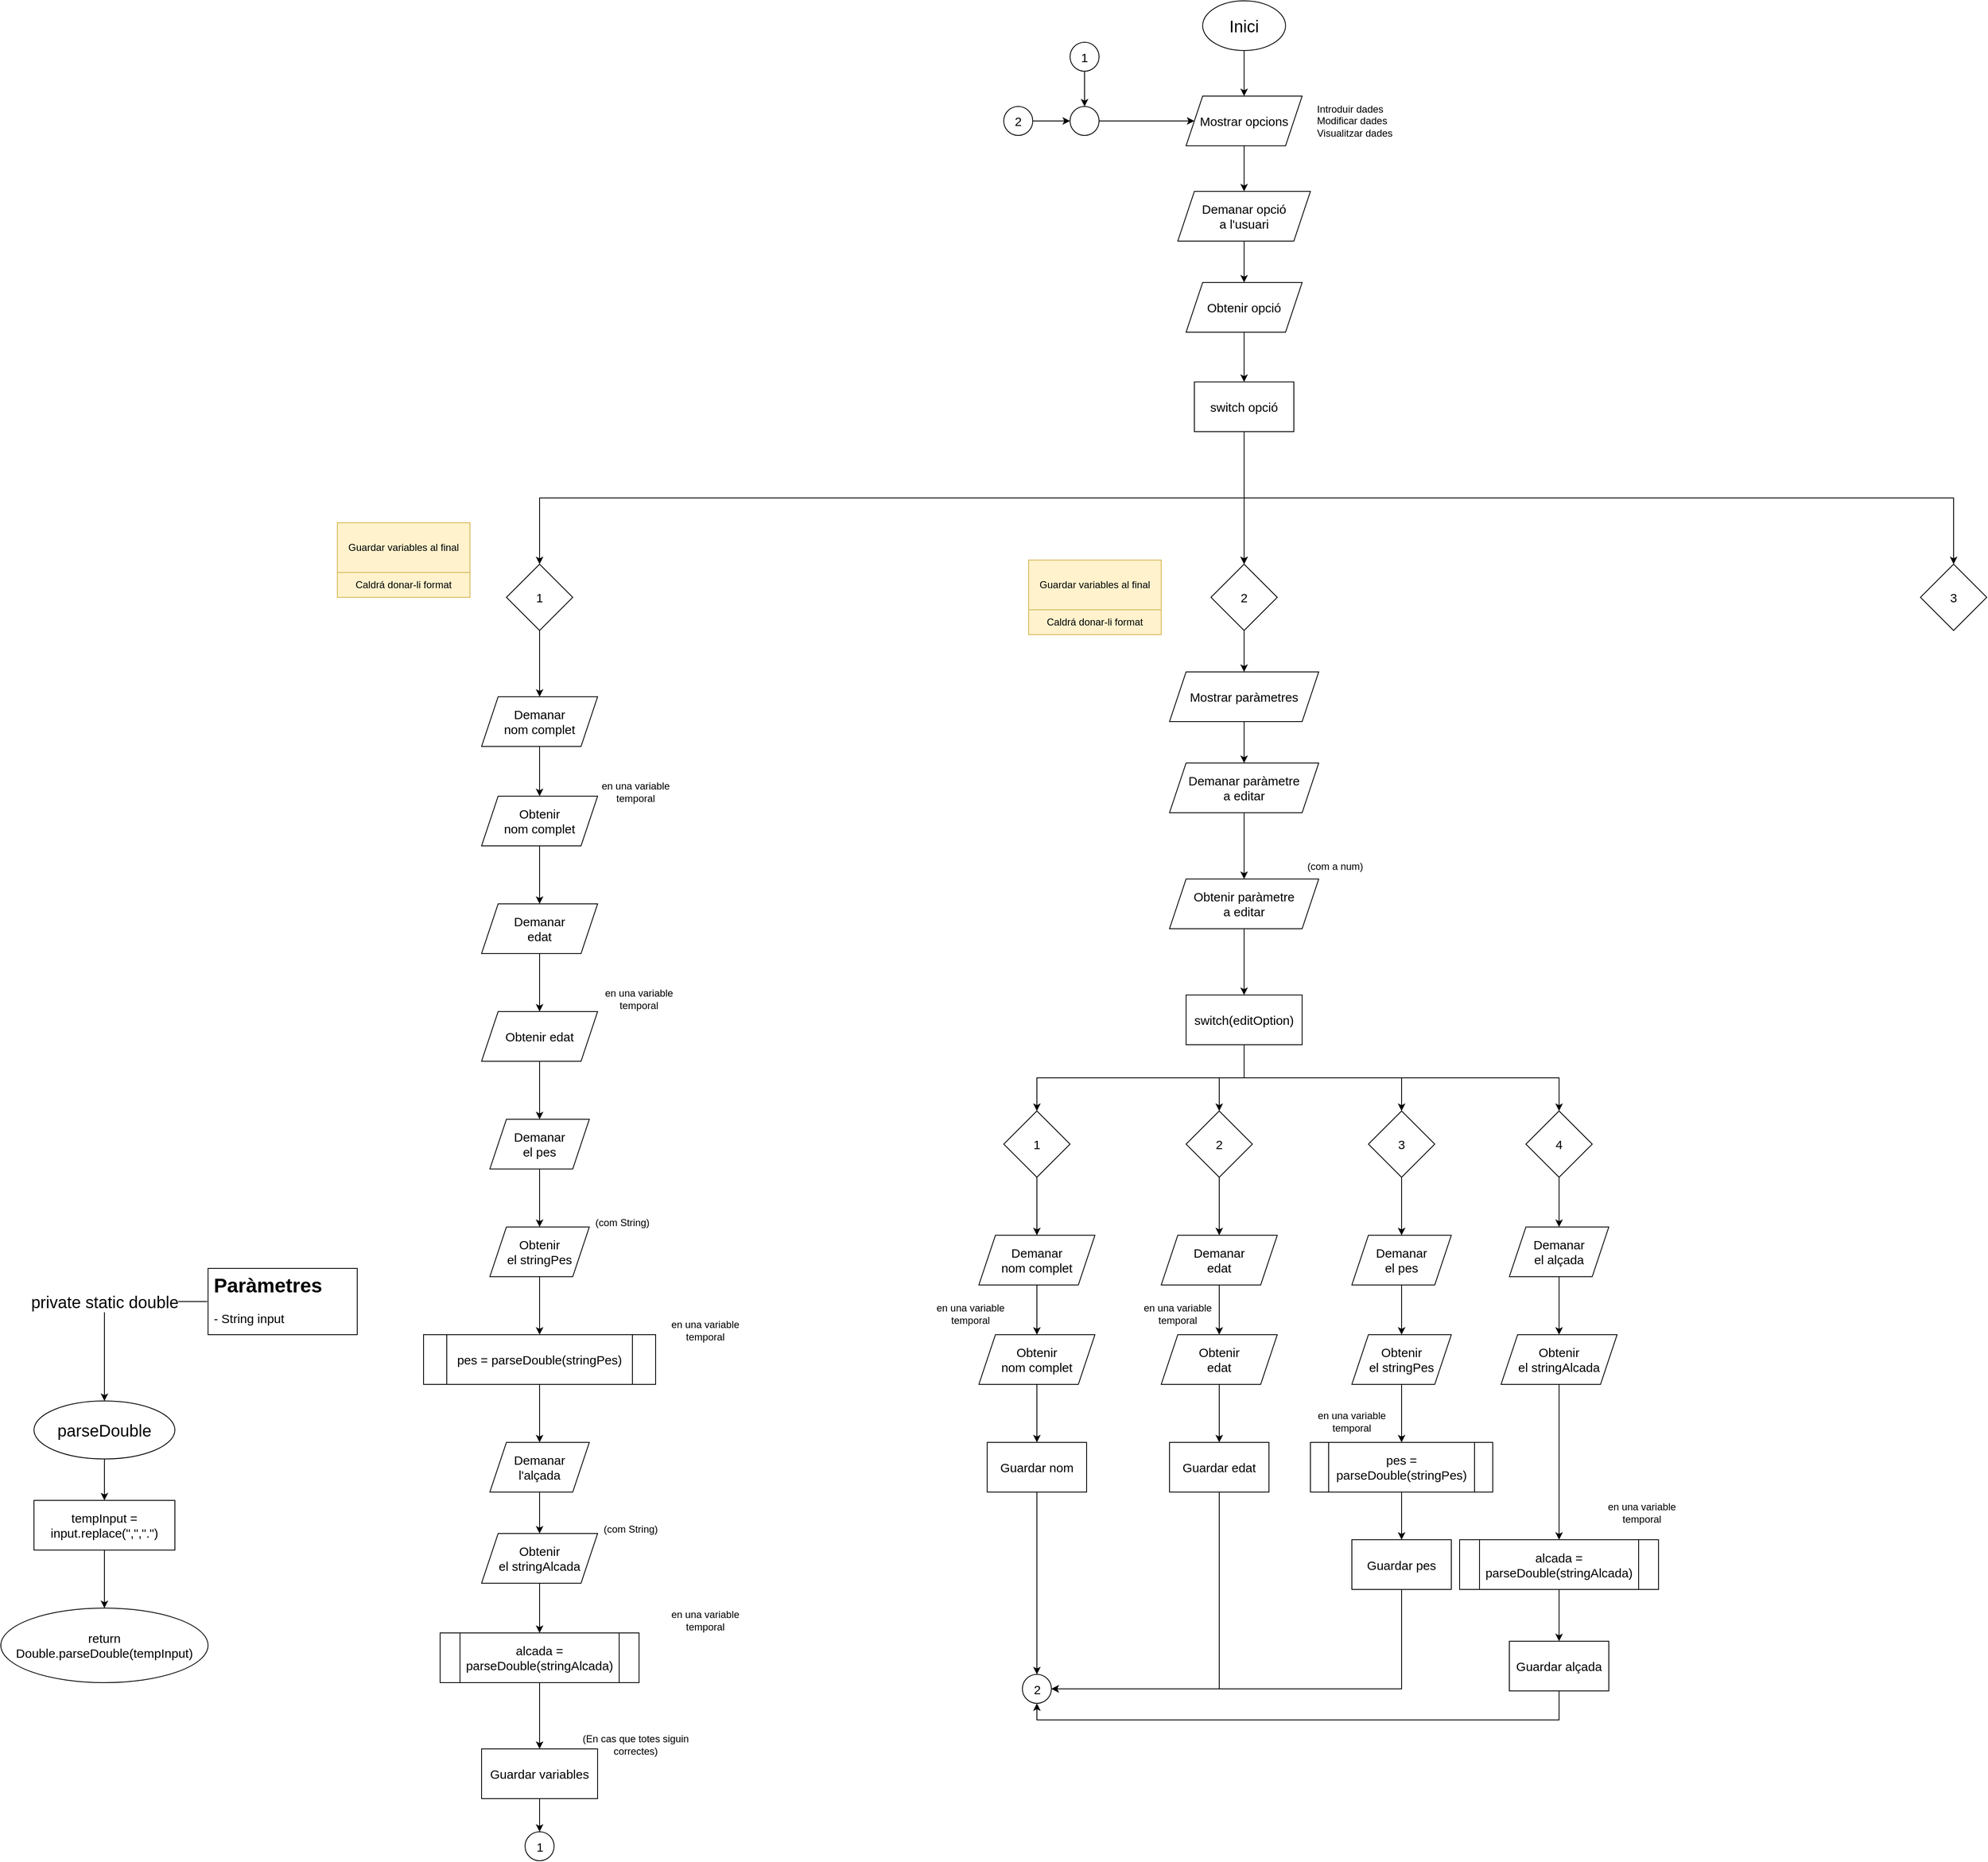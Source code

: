 <mxfile version="28.2.5">
  <diagram name="Página-1" id="ChGli0_ojCFByMeOI_W2">
    <mxGraphModel dx="3089" dy="963" grid="1" gridSize="10" guides="1" tooltips="1" connect="1" arrows="1" fold="1" page="1" pageScale="1" pageWidth="1700" pageHeight="4500" math="0" shadow="0">
      <root>
        <mxCell id="0" />
        <mxCell id="1" parent="0" />
        <mxCell id="CTtB_36OFH4qyZzRMZzt-2" value="Inici" style="ellipse;whiteSpace=wrap;html=1;fontSize=20;strokeColor=default;align=center;verticalAlign=middle;fontFamily=Helvetica;fontColor=default;fillColor=default;rotatable=0;" parent="1" vertex="1">
          <mxGeometry x="800" y="40" width="100" height="60" as="geometry" />
        </mxCell>
        <mxCell id="CTtB_36OFH4qyZzRMZzt-9" style="edgeStyle=orthogonalEdgeStyle;rounded=0;orthogonalLoop=1;jettySize=auto;html=1;entryX=0.5;entryY=0;entryDx=0;entryDy=0;exitX=0.5;exitY=1;exitDx=0;exitDy=0;" parent="1" source="CTtB_36OFH4qyZzRMZzt-2" target="CTtB_36OFH4qyZzRMZzt-85" edge="1">
          <mxGeometry relative="1" as="geometry">
            <mxPoint x="856" y="160" as="targetPoint" />
            <mxPoint x="856" y="100" as="sourcePoint" />
          </mxGeometry>
        </mxCell>
        <mxCell id="CTtB_36OFH4qyZzRMZzt-10" value="&lt;div&gt;Introduir dades&lt;/div&gt;&lt;div&gt;Modificar dades&lt;/div&gt;&lt;div&gt;Visualitzar dades&lt;/div&gt;" style="text;html=1;align=left;verticalAlign=middle;whiteSpace=wrap;rounded=0;" parent="1" vertex="1">
          <mxGeometry x="936" y="170" width="110" height="30" as="geometry" />
        </mxCell>
        <mxCell id="J5M4QTvm8bgTl44gqnY9-4" value="" style="edgeStyle=orthogonalEdgeStyle;rounded=0;orthogonalLoop=1;jettySize=auto;html=1;" edge="1" parent="1" source="CTtB_36OFH4qyZzRMZzt-13" target="CTtB_36OFH4qyZzRMZzt-72">
          <mxGeometry relative="1" as="geometry" />
        </mxCell>
        <mxCell id="CTtB_36OFH4qyZzRMZzt-13" value="Obtenir opció" style="shape=parallelogram;perimeter=parallelogramPerimeter;whiteSpace=wrap;html=1;fixedSize=1;fontSize=15;strokeColor=default;align=center;verticalAlign=middle;fontFamily=Helvetica;fontColor=default;fillColor=default;rotatable=0;" parent="1" vertex="1">
          <mxGeometry x="780" y="380" width="140" height="60" as="geometry" />
        </mxCell>
        <mxCell id="CTtB_36OFH4qyZzRMZzt-14" style="edgeStyle=orthogonalEdgeStyle;rounded=0;orthogonalLoop=1;jettySize=auto;html=1;entryX=0.5;entryY=0;entryDx=0;entryDy=0;exitX=0.5;exitY=1;exitDx=0;exitDy=0;" parent="1" source="CTtB_36OFH4qyZzRMZzt-84" target="CTtB_36OFH4qyZzRMZzt-13" edge="1">
          <mxGeometry relative="1" as="geometry">
            <mxPoint x="856" y="440" as="sourcePoint" />
          </mxGeometry>
        </mxCell>
        <mxCell id="CTtB_36OFH4qyZzRMZzt-78" style="edgeStyle=orthogonalEdgeStyle;rounded=0;orthogonalLoop=1;jettySize=auto;html=1;entryX=0.5;entryY=0;entryDx=0;entryDy=0;exitX=0.5;exitY=1;exitDx=0;exitDy=0;" parent="1" source="CTtB_36OFH4qyZzRMZzt-72" target="CTtB_36OFH4qyZzRMZzt-75" edge="1">
          <mxGeometry relative="1" as="geometry" />
        </mxCell>
        <mxCell id="CTtB_36OFH4qyZzRMZzt-79" style="edgeStyle=orthogonalEdgeStyle;rounded=0;orthogonalLoop=1;jettySize=auto;html=1;entryX=0.5;entryY=0;entryDx=0;entryDy=0;" parent="1" source="CTtB_36OFH4qyZzRMZzt-72" target="CTtB_36OFH4qyZzRMZzt-76" edge="1">
          <mxGeometry relative="1" as="geometry" />
        </mxCell>
        <mxCell id="CTtB_36OFH4qyZzRMZzt-80" style="edgeStyle=orthogonalEdgeStyle;rounded=0;orthogonalLoop=1;jettySize=auto;html=1;entryX=0.5;entryY=0;entryDx=0;entryDy=0;exitX=0.5;exitY=1;exitDx=0;exitDy=0;" parent="1" source="CTtB_36OFH4qyZzRMZzt-72" target="CTtB_36OFH4qyZzRMZzt-77" edge="1">
          <mxGeometry relative="1" as="geometry" />
        </mxCell>
        <mxCell id="CTtB_36OFH4qyZzRMZzt-72" value="switch opció" style="rounded=0;whiteSpace=wrap;html=1;fontSize=15;strokeColor=default;align=center;verticalAlign=middle;fontFamily=Helvetica;fontColor=default;fillColor=default;rotatable=0;" parent="1" vertex="1">
          <mxGeometry x="790" y="500" width="120" height="60" as="geometry" />
        </mxCell>
        <mxCell id="CTtB_36OFH4qyZzRMZzt-88" style="edgeStyle=orthogonalEdgeStyle;rounded=0;orthogonalLoop=1;jettySize=auto;html=1;entryX=0.5;entryY=0;entryDx=0;entryDy=0;" parent="1" source="CTtB_36OFH4qyZzRMZzt-75" target="CTtB_36OFH4qyZzRMZzt-86" edge="1">
          <mxGeometry relative="1" as="geometry" />
        </mxCell>
        <mxCell id="CTtB_36OFH4qyZzRMZzt-75" value="1" style="rhombus;whiteSpace=wrap;html=1;fontSize=15;strokeColor=default;align=center;verticalAlign=middle;fontFamily=Helvetica;fontColor=default;fillColor=default;rotatable=0;treeMoving=1;" parent="1" vertex="1">
          <mxGeometry x="-40" y="720" width="80" height="80" as="geometry" />
        </mxCell>
        <mxCell id="CTtB_36OFH4qyZzRMZzt-77" value="3" style="rhombus;whiteSpace=wrap;html=1;fontSize=15;strokeColor=default;align=center;verticalAlign=middle;fontFamily=Helvetica;fontColor=default;fillColor=default;rotatable=0;" parent="1" vertex="1">
          <mxGeometry x="1666" y="720" width="80" height="80" as="geometry" />
        </mxCell>
        <mxCell id="CTtB_36OFH4qyZzRMZzt-84" value="Demanar opció&lt;div&gt;a l&#39;usuari&lt;/div&gt;" style="shape=parallelogram;perimeter=parallelogramPerimeter;whiteSpace=wrap;html=1;fixedSize=1;fontSize=15;strokeColor=default;align=center;verticalAlign=middle;fontFamily=Helvetica;fontColor=default;fillColor=default;rotatable=0;" parent="1" vertex="1">
          <mxGeometry x="770" y="270" width="160" height="60" as="geometry" />
        </mxCell>
        <mxCell id="J5M4QTvm8bgTl44gqnY9-2" value="" style="edgeStyle=orthogonalEdgeStyle;rounded=0;orthogonalLoop=1;jettySize=auto;html=1;" edge="1" parent="1" source="CTtB_36OFH4qyZzRMZzt-85" target="CTtB_36OFH4qyZzRMZzt-84">
          <mxGeometry relative="1" as="geometry" />
        </mxCell>
        <mxCell id="CTtB_36OFH4qyZzRMZzt-85" value="Mostrar opcions" style="shape=parallelogram;perimeter=parallelogramPerimeter;whiteSpace=wrap;html=1;fixedSize=1;fontSize=15;strokeColor=default;align=center;verticalAlign=middle;fontFamily=Helvetica;fontColor=default;fillColor=default;rotatable=0;" parent="1" vertex="1">
          <mxGeometry x="780" y="155" width="140" height="60" as="geometry" />
        </mxCell>
        <mxCell id="CTtB_36OFH4qyZzRMZzt-89" style="edgeStyle=orthogonalEdgeStyle;rounded=0;orthogonalLoop=1;jettySize=auto;html=1;entryX=0.5;entryY=0;entryDx=0;entryDy=0;" parent="1" source="CTtB_36OFH4qyZzRMZzt-86" target="CTtB_36OFH4qyZzRMZzt-87" edge="1">
          <mxGeometry relative="1" as="geometry" />
        </mxCell>
        <mxCell id="CTtB_36OFH4qyZzRMZzt-86" value="Demanar&lt;div&gt;nom complet&lt;/div&gt;" style="shape=parallelogram;perimeter=parallelogramPerimeter;whiteSpace=wrap;html=1;fixedSize=1;fontSize=15;strokeColor=default;align=center;verticalAlign=middle;fontFamily=Helvetica;fontColor=default;fillColor=default;rotatable=0;" parent="1" vertex="1">
          <mxGeometry x="-70" y="880" width="140" height="60" as="geometry" />
        </mxCell>
        <mxCell id="J5M4QTvm8bgTl44gqnY9-5" value="" style="edgeStyle=orthogonalEdgeStyle;rounded=0;orthogonalLoop=1;jettySize=auto;html=1;" edge="1" parent="1" source="CTtB_36OFH4qyZzRMZzt-87" target="ESJXsWn5YtXmMdmKh7XH-7">
          <mxGeometry relative="1" as="geometry" />
        </mxCell>
        <mxCell id="CTtB_36OFH4qyZzRMZzt-87" value="Obtenir&lt;div&gt;nom complet&lt;/div&gt;" style="shape=parallelogram;perimeter=parallelogramPerimeter;whiteSpace=wrap;html=1;fixedSize=1;fontSize=15;strokeColor=default;align=center;verticalAlign=middle;fontFamily=Helvetica;fontColor=default;fillColor=default;rotatable=0;" parent="1" vertex="1">
          <mxGeometry x="-70" y="1000" width="140" height="60" as="geometry" />
        </mxCell>
        <mxCell id="CTtB_36OFH4qyZzRMZzt-90" value="en una variable temporal" style="text;html=1;align=center;verticalAlign=middle;whiteSpace=wrap;rounded=0;" parent="1" vertex="1">
          <mxGeometry x="66" y="980" width="100" height="30" as="geometry" />
        </mxCell>
        <mxCell id="J5M4QTvm8bgTl44gqnY9-6" value="" style="edgeStyle=orthogonalEdgeStyle;rounded=0;orthogonalLoop=1;jettySize=auto;html=1;" edge="1" parent="1" source="ESJXsWn5YtXmMdmKh7XH-7" target="ESJXsWn5YtXmMdmKh7XH-14">
          <mxGeometry relative="1" as="geometry" />
        </mxCell>
        <mxCell id="ESJXsWn5YtXmMdmKh7XH-7" value="Demanar&lt;div&gt;edat&lt;/div&gt;" style="shape=parallelogram;perimeter=parallelogramPerimeter;whiteSpace=wrap;html=1;fixedSize=1;fontSize=15;strokeColor=default;align=center;verticalAlign=middle;fontFamily=Helvetica;fontColor=default;fillColor=default;rotatable=0;" parent="1" vertex="1">
          <mxGeometry x="-70" y="1130" width="140" height="60" as="geometry" />
        </mxCell>
        <mxCell id="J5M4QTvm8bgTl44gqnY9-7" value="" style="edgeStyle=orthogonalEdgeStyle;rounded=0;orthogonalLoop=1;jettySize=auto;html=1;" edge="1" parent="1" source="ESJXsWn5YtXmMdmKh7XH-14" target="ESJXsWn5YtXmMdmKh7XH-62">
          <mxGeometry relative="1" as="geometry" />
        </mxCell>
        <mxCell id="ESJXsWn5YtXmMdmKh7XH-14" value="Obtenir&amp;nbsp;&lt;span style=&quot;background-color: transparent; color: light-dark(rgb(0, 0, 0), rgb(255, 255, 255));&quot;&gt;edat&lt;/span&gt;" style="shape=parallelogram;perimeter=parallelogramPerimeter;whiteSpace=wrap;html=1;fixedSize=1;fontSize=15;strokeColor=default;align=center;verticalAlign=middle;fontFamily=Helvetica;fontColor=default;fillColor=default;rotatable=0;" parent="1" vertex="1">
          <mxGeometry x="-70" y="1260" width="140" height="60" as="geometry" />
        </mxCell>
        <mxCell id="ESJXsWn5YtXmMdmKh7XH-18" value="en una variable temporal" style="text;html=1;align=center;verticalAlign=middle;whiteSpace=wrap;rounded=0;" parent="1" vertex="1">
          <mxGeometry x="70" y="1230" width="100" height="30" as="geometry" />
        </mxCell>
        <mxCell id="ESJXsWn5YtXmMdmKh7XH-65" style="edgeStyle=orthogonalEdgeStyle;rounded=0;orthogonalLoop=1;jettySize=auto;html=1;entryX=0.5;entryY=0;entryDx=0;entryDy=0;" parent="1" source="ESJXsWn5YtXmMdmKh7XH-62" target="ESJXsWn5YtXmMdmKh7XH-64" edge="1">
          <mxGeometry relative="1" as="geometry" />
        </mxCell>
        <mxCell id="ESJXsWn5YtXmMdmKh7XH-62" value="Demanar&lt;div&gt;el pes&lt;/div&gt;" style="shape=parallelogram;perimeter=parallelogramPerimeter;whiteSpace=wrap;html=1;fixedSize=1;fontSize=15;strokeColor=default;align=center;verticalAlign=middle;fontFamily=Helvetica;fontColor=default;fillColor=default;rotatable=0;" parent="1" vertex="1">
          <mxGeometry x="-60" y="1390" width="120" height="60" as="geometry" />
        </mxCell>
        <mxCell id="J5M4QTvm8bgTl44gqnY9-8" style="edgeStyle=orthogonalEdgeStyle;rounded=0;orthogonalLoop=1;jettySize=auto;html=1;entryX=0.5;entryY=0;entryDx=0;entryDy=0;" edge="1" parent="1" source="ESJXsWn5YtXmMdmKh7XH-64" target="JuzwmM8ZdUr0N1HtxQo--14">
          <mxGeometry relative="1" as="geometry" />
        </mxCell>
        <mxCell id="ESJXsWn5YtXmMdmKh7XH-64" value="Obtenir&lt;div&gt;el stringPes&lt;/div&gt;" style="shape=parallelogram;perimeter=parallelogramPerimeter;whiteSpace=wrap;html=1;fixedSize=1;fontSize=15;strokeColor=default;align=center;verticalAlign=middle;fontFamily=Helvetica;fontColor=default;fillColor=default;rotatable=0;" parent="1" vertex="1">
          <mxGeometry x="-60" y="1520" width="120" height="60" as="geometry" />
        </mxCell>
        <mxCell id="JuzwmM8ZdUr0N1HtxQo--6" value="" style="edgeStyle=orthogonalEdgeStyle;rounded=0;orthogonalLoop=1;jettySize=auto;html=1;" parent="1" source="JuzwmM8ZdUr0N1HtxQo--1" target="JuzwmM8ZdUr0N1HtxQo--5" edge="1">
          <mxGeometry relative="1" as="geometry" />
        </mxCell>
        <mxCell id="JuzwmM8ZdUr0N1HtxQo--1" value="parseDouble" style="ellipse;whiteSpace=wrap;html=1;fontSize=20;strokeColor=default;align=center;verticalAlign=middle;fontFamily=Helvetica;fontColor=default;fillColor=default;rotatable=0;" parent="1" vertex="1">
          <mxGeometry x="-610" y="1730" width="170" height="70" as="geometry" />
        </mxCell>
        <mxCell id="JuzwmM8ZdUr0N1HtxQo--3" style="edgeStyle=orthogonalEdgeStyle;rounded=0;orthogonalLoop=1;jettySize=auto;html=1;exitX=0;exitY=0.5;exitDx=0;exitDy=0;entryX=0.5;entryY=0;entryDx=0;entryDy=0;" parent="1" source="JuzwmM8ZdUr0N1HtxQo--2" target="JuzwmM8ZdUr0N1HtxQo--1" edge="1">
          <mxGeometry relative="1" as="geometry" />
        </mxCell>
        <mxCell id="JuzwmM8ZdUr0N1HtxQo--4" value="&lt;font style=&quot;font-size: 20px;&quot;&gt;private static double&lt;/font&gt;" style="edgeLabel;html=1;align=center;verticalAlign=middle;resizable=0;points=[];fontSize=15;" parent="JuzwmM8ZdUr0N1HtxQo--3" vertex="1" connectable="0">
          <mxGeometry x="0.06" y="-5" relative="1" as="geometry">
            <mxPoint x="5" y="-6" as="offset" />
          </mxGeometry>
        </mxCell>
        <mxCell id="JuzwmM8ZdUr0N1HtxQo--2" value="&lt;h1 style=&quot;margin-top: 0px;&quot;&gt;Paràmetres&lt;/h1&gt;&lt;p&gt;&lt;font style=&quot;font-size: 15px;&quot;&gt;- String input&lt;/font&gt;&lt;/p&gt;" style="text;html=1;whiteSpace=wrap;overflow=hidden;rounded=0;strokeColor=default;perimeterSpacing=1;connectable=1;allowArrows=0;rotatable=0;spacingLeft=5;treeFolding=0;treeMoving=1;" parent="1" vertex="1">
          <mxGeometry x="-400" y="1570" width="180" height="80" as="geometry" />
        </mxCell>
        <mxCell id="JuzwmM8ZdUr0N1HtxQo--9" style="edgeStyle=orthogonalEdgeStyle;rounded=0;orthogonalLoop=1;jettySize=auto;html=1;entryX=0.5;entryY=0;entryDx=0;entryDy=0;" parent="1" source="JuzwmM8ZdUr0N1HtxQo--5" target="JuzwmM8ZdUr0N1HtxQo--7" edge="1">
          <mxGeometry relative="1" as="geometry" />
        </mxCell>
        <mxCell id="JuzwmM8ZdUr0N1HtxQo--5" value="tempInput =&lt;div&gt;input.replace(&quot;,&quot;,&quot;.&quot;)&lt;/div&gt;" style="whiteSpace=wrap;html=1;fontSize=15;" parent="1" vertex="1">
          <mxGeometry x="-610" y="1850" width="170" height="60" as="geometry" />
        </mxCell>
        <mxCell id="JuzwmM8ZdUr0N1HtxQo--7" value="return&lt;br&gt;Double.parseDouble(tempInput)" style="ellipse;whiteSpace=wrap;html=1;fontSize=15;strokeColor=default;align=center;verticalAlign=middle;fontFamily=Helvetica;fontColor=default;fillColor=default;rotatable=0;" parent="1" vertex="1">
          <mxGeometry x="-650" y="1980" width="250" height="90" as="geometry" />
        </mxCell>
        <mxCell id="J5M4QTvm8bgTl44gqnY9-13" value="" style="edgeStyle=orthogonalEdgeStyle;rounded=0;orthogonalLoop=1;jettySize=auto;html=1;" edge="1" parent="1" source="JuzwmM8ZdUr0N1HtxQo--14" target="J5M4QTvm8bgTl44gqnY9-12">
          <mxGeometry relative="1" as="geometry" />
        </mxCell>
        <mxCell id="JuzwmM8ZdUr0N1HtxQo--14" value="pes = parseDouble(stringPes)" style="shape=process;whiteSpace=wrap;html=1;backgroundOutline=1;fontSize=15;strokeColor=default;align=center;verticalAlign=middle;fontFamily=Helvetica;fontColor=default;fillColor=default;rotatable=0;" parent="1" vertex="1">
          <mxGeometry x="-140" y="1650" width="280" height="60" as="geometry" />
        </mxCell>
        <mxCell id="JuzwmM8ZdUr0N1HtxQo--15" value="(com String)" style="text;html=1;align=center;verticalAlign=middle;whiteSpace=wrap;rounded=0;" parent="1" vertex="1">
          <mxGeometry x="50" y="1500" width="100" height="30" as="geometry" />
        </mxCell>
        <mxCell id="GkUANm5dVDNVnJQRdYjJ-2" value="Caldrá donar-li format" style="text;html=1;align=center;verticalAlign=middle;whiteSpace=wrap;rounded=0;fillColor=#fff2cc;strokeColor=#d6b656;" parent="1" vertex="1">
          <mxGeometry x="-244" y="730" width="160" height="30" as="geometry" />
        </mxCell>
        <mxCell id="GkUANm5dVDNVnJQRdYjJ-4" value="Guardar variables al final" style="text;html=1;align=center;verticalAlign=middle;whiteSpace=wrap;rounded=0;fillColor=#fff2cc;strokeColor=#d6b656;" parent="1" vertex="1">
          <mxGeometry x="-244" y="670" width="160" height="60" as="geometry" />
        </mxCell>
        <mxCell id="J5M4QTvm8bgTl44gqnY9-9" value="en una variable temporal" style="text;html=1;align=center;verticalAlign=middle;whiteSpace=wrap;rounded=0;" vertex="1" parent="1">
          <mxGeometry x="150" y="1630" width="100" height="30" as="geometry" />
        </mxCell>
        <mxCell id="J5M4QTvm8bgTl44gqnY9-11" value="" style="edgeStyle=orthogonalEdgeStyle;rounded=0;orthogonalLoop=1;jettySize=auto;html=1;entryX=0.5;entryY=0;entryDx=0;entryDy=0;exitX=0.5;exitY=1;exitDx=0;exitDy=0;" edge="1" parent="1" source="CTtB_36OFH4qyZzRMZzt-72" target="CTtB_36OFH4qyZzRMZzt-76">
          <mxGeometry relative="1" as="geometry">
            <mxPoint x="856" y="560" as="sourcePoint" />
            <mxPoint x="2556" y="1630" as="targetPoint" />
          </mxGeometry>
        </mxCell>
        <mxCell id="J5M4QTvm8bgTl44gqnY9-33" value="" style="edgeStyle=orthogonalEdgeStyle;rounded=0;orthogonalLoop=1;jettySize=auto;html=1;" edge="1" parent="1" source="CTtB_36OFH4qyZzRMZzt-76" target="J5M4QTvm8bgTl44gqnY9-32">
          <mxGeometry relative="1" as="geometry" />
        </mxCell>
        <mxCell id="CTtB_36OFH4qyZzRMZzt-76" value="2" style="rhombus;whiteSpace=wrap;html=1;fontSize=15;strokeColor=default;align=center;verticalAlign=middle;fontFamily=Helvetica;fontColor=default;fillColor=default;rotatable=0;" parent="1" vertex="1">
          <mxGeometry x="810" y="720" width="80" height="80" as="geometry" />
        </mxCell>
        <mxCell id="J5M4QTvm8bgTl44gqnY9-15" value="" style="edgeStyle=orthogonalEdgeStyle;rounded=0;orthogonalLoop=1;jettySize=auto;html=1;" edge="1" parent="1" source="J5M4QTvm8bgTl44gqnY9-12" target="J5M4QTvm8bgTl44gqnY9-14">
          <mxGeometry relative="1" as="geometry" />
        </mxCell>
        <mxCell id="J5M4QTvm8bgTl44gqnY9-12" value="Demanar&lt;div&gt;l&#39;alçada&lt;/div&gt;" style="shape=parallelogram;perimeter=parallelogramPerimeter;whiteSpace=wrap;html=1;fixedSize=1;fontSize=15;strokeColor=default;align=center;verticalAlign=middle;fontFamily=Helvetica;fontColor=default;fillColor=default;rotatable=0;" vertex="1" parent="1">
          <mxGeometry x="-60" y="1780" width="120" height="60" as="geometry" />
        </mxCell>
        <mxCell id="J5M4QTvm8bgTl44gqnY9-18" style="edgeStyle=orthogonalEdgeStyle;rounded=0;orthogonalLoop=1;jettySize=auto;html=1;entryX=0.5;entryY=0;entryDx=0;entryDy=0;" edge="1" parent="1" source="J5M4QTvm8bgTl44gqnY9-14" target="J5M4QTvm8bgTl44gqnY9-17">
          <mxGeometry relative="1" as="geometry" />
        </mxCell>
        <mxCell id="J5M4QTvm8bgTl44gqnY9-14" value="Obtenir&lt;div&gt;el stringAlcada&lt;/div&gt;" style="shape=parallelogram;perimeter=parallelogramPerimeter;whiteSpace=wrap;html=1;fixedSize=1;fontSize=15;strokeColor=default;align=center;verticalAlign=middle;fontFamily=Helvetica;fontColor=default;fillColor=default;rotatable=0;" vertex="1" parent="1">
          <mxGeometry x="-70" y="1890" width="140" height="60" as="geometry" />
        </mxCell>
        <mxCell id="J5M4QTvm8bgTl44gqnY9-16" value="(com String)" style="text;html=1;align=center;verticalAlign=middle;whiteSpace=wrap;rounded=0;" vertex="1" parent="1">
          <mxGeometry x="60" y="1870" width="100" height="30" as="geometry" />
        </mxCell>
        <mxCell id="J5M4QTvm8bgTl44gqnY9-21" value="" style="edgeStyle=orthogonalEdgeStyle;rounded=0;orthogonalLoop=1;jettySize=auto;html=1;" edge="1" parent="1" source="J5M4QTvm8bgTl44gqnY9-17" target="J5M4QTvm8bgTl44gqnY9-20">
          <mxGeometry relative="1" as="geometry" />
        </mxCell>
        <mxCell id="J5M4QTvm8bgTl44gqnY9-17" value="alcada = parseDouble(stringAlcada)" style="shape=process;whiteSpace=wrap;html=1;backgroundOutline=1;fontSize=15;strokeColor=default;align=center;verticalAlign=middle;fontFamily=Helvetica;fontColor=default;fillColor=default;rotatable=0;" vertex="1" parent="1">
          <mxGeometry x="-120" y="2010" width="240" height="60" as="geometry" />
        </mxCell>
        <mxCell id="J5M4QTvm8bgTl44gqnY9-19" value="en una variable temporal" style="text;html=1;align=center;verticalAlign=middle;whiteSpace=wrap;rounded=0;" vertex="1" parent="1">
          <mxGeometry x="150" y="1980" width="100" height="30" as="geometry" />
        </mxCell>
        <mxCell id="J5M4QTvm8bgTl44gqnY9-24" style="edgeStyle=orthogonalEdgeStyle;rounded=0;orthogonalLoop=1;jettySize=auto;html=1;entryX=0.5;entryY=0;entryDx=0;entryDy=0;" edge="1" parent="1" source="J5M4QTvm8bgTl44gqnY9-20" target="J5M4QTvm8bgTl44gqnY9-23">
          <mxGeometry relative="1" as="geometry" />
        </mxCell>
        <mxCell id="J5M4QTvm8bgTl44gqnY9-20" value="Guardar variables" style="whiteSpace=wrap;html=1;fontSize=15;" vertex="1" parent="1">
          <mxGeometry x="-70" y="2150" width="140" height="60" as="geometry" />
        </mxCell>
        <mxCell id="J5M4QTvm8bgTl44gqnY9-22" value="(En cas que totes siguin correctes)" style="text;html=1;align=center;verticalAlign=middle;whiteSpace=wrap;rounded=0;" vertex="1" parent="1">
          <mxGeometry x="46" y="2130" width="140" height="30" as="geometry" />
        </mxCell>
        <mxCell id="J5M4QTvm8bgTl44gqnY9-23" value="1" style="ellipse;whiteSpace=wrap;html=1;aspect=fixed;fontSize=15;strokeColor=default;align=center;verticalAlign=middle;fontFamily=Helvetica;fontColor=default;fillColor=default;rotatable=0;" vertex="1" parent="1">
          <mxGeometry x="-17.5" y="2250" width="35" height="35" as="geometry" />
        </mxCell>
        <mxCell id="J5M4QTvm8bgTl44gqnY9-27" style="edgeStyle=orthogonalEdgeStyle;rounded=0;orthogonalLoop=1;jettySize=auto;html=1;entryX=0.5;entryY=0;entryDx=0;entryDy=0;" edge="1" parent="1" source="J5M4QTvm8bgTl44gqnY9-25" target="J5M4QTvm8bgTl44gqnY9-26">
          <mxGeometry relative="1" as="geometry" />
        </mxCell>
        <mxCell id="J5M4QTvm8bgTl44gqnY9-25" value="1" style="ellipse;whiteSpace=wrap;html=1;aspect=fixed;fontSize=15;strokeColor=default;align=center;verticalAlign=middle;fontFamily=Helvetica;fontColor=default;fillColor=default;rotatable=0;" vertex="1" parent="1">
          <mxGeometry x="640" y="90" width="35" height="35" as="geometry" />
        </mxCell>
        <mxCell id="J5M4QTvm8bgTl44gqnY9-28" value="" style="edgeStyle=orthogonalEdgeStyle;rounded=0;orthogonalLoop=1;jettySize=auto;html=1;" edge="1" parent="1" source="J5M4QTvm8bgTl44gqnY9-26" target="CTtB_36OFH4qyZzRMZzt-85">
          <mxGeometry relative="1" as="geometry" />
        </mxCell>
        <mxCell id="J5M4QTvm8bgTl44gqnY9-26" value="" style="ellipse;whiteSpace=wrap;html=1;aspect=fixed;fontSize=15;strokeColor=default;align=center;verticalAlign=middle;fontFamily=Helvetica;fontColor=default;fillColor=default;rotatable=0;" vertex="1" parent="1">
          <mxGeometry x="640" y="167.5" width="35" height="35" as="geometry" />
        </mxCell>
        <mxCell id="J5M4QTvm8bgTl44gqnY9-35" value="" style="edgeStyle=orthogonalEdgeStyle;rounded=0;orthogonalLoop=1;jettySize=auto;html=1;" edge="1" parent="1" source="J5M4QTvm8bgTl44gqnY9-32" target="J5M4QTvm8bgTl44gqnY9-34">
          <mxGeometry relative="1" as="geometry" />
        </mxCell>
        <mxCell id="J5M4QTvm8bgTl44gqnY9-32" value="Mostrar&amp;nbsp;paràmetres" style="shape=parallelogram;perimeter=parallelogramPerimeter;whiteSpace=wrap;html=1;fixedSize=1;fontSize=15;strokeColor=default;align=center;verticalAlign=middle;fontFamily=Helvetica;fontColor=default;fillColor=default;rotatable=0;" vertex="1" parent="1">
          <mxGeometry x="760" y="850" width="180" height="60" as="geometry" />
        </mxCell>
        <mxCell id="J5M4QTvm8bgTl44gqnY9-37" value="" style="edgeStyle=orthogonalEdgeStyle;rounded=0;orthogonalLoop=1;jettySize=auto;html=1;" edge="1" parent="1" source="J5M4QTvm8bgTl44gqnY9-34" target="J5M4QTvm8bgTl44gqnY9-36">
          <mxGeometry relative="1" as="geometry" />
        </mxCell>
        <mxCell id="J5M4QTvm8bgTl44gqnY9-34" value="Demanar paràmetre&lt;div&gt;a editar&lt;/div&gt;" style="shape=parallelogram;perimeter=parallelogramPerimeter;whiteSpace=wrap;html=1;fixedSize=1;fontSize=15;strokeColor=default;align=center;verticalAlign=middle;fontFamily=Helvetica;fontColor=default;fillColor=default;rotatable=0;" vertex="1" parent="1">
          <mxGeometry x="760" y="960" width="180" height="60" as="geometry" />
        </mxCell>
        <mxCell id="J5M4QTvm8bgTl44gqnY9-42" value="" style="edgeStyle=orthogonalEdgeStyle;rounded=0;orthogonalLoop=1;jettySize=auto;html=1;" edge="1" parent="1" source="J5M4QTvm8bgTl44gqnY9-36" target="J5M4QTvm8bgTl44gqnY9-41">
          <mxGeometry relative="1" as="geometry" />
        </mxCell>
        <mxCell id="J5M4QTvm8bgTl44gqnY9-36" value="Obtenir paràmetre&lt;div&gt;a editar&lt;/div&gt;" style="shape=parallelogram;perimeter=parallelogramPerimeter;whiteSpace=wrap;html=1;fixedSize=1;fontSize=15;strokeColor=default;align=center;verticalAlign=middle;fontFamily=Helvetica;fontColor=default;fillColor=default;rotatable=0;" vertex="1" parent="1">
          <mxGeometry x="760" y="1100" width="180" height="60" as="geometry" />
        </mxCell>
        <mxCell id="J5M4QTvm8bgTl44gqnY9-38" value="(com a num)" style="text;html=1;align=center;verticalAlign=middle;whiteSpace=wrap;rounded=0;" vertex="1" parent="1">
          <mxGeometry x="920" y="1070" width="80" height="30" as="geometry" />
        </mxCell>
        <mxCell id="J5M4QTvm8bgTl44gqnY9-58" value="" style="edgeStyle=orthogonalEdgeStyle;rounded=0;orthogonalLoop=1;jettySize=auto;html=1;" edge="1" parent="1" source="J5M4QTvm8bgTl44gqnY9-41" target="J5M4QTvm8bgTl44gqnY9-53">
          <mxGeometry relative="1" as="geometry" />
        </mxCell>
        <mxCell id="J5M4QTvm8bgTl44gqnY9-59" style="edgeStyle=orthogonalEdgeStyle;rounded=0;orthogonalLoop=1;jettySize=auto;html=1;entryX=0.5;entryY=0;entryDx=0;entryDy=0;exitX=0.5;exitY=1;exitDx=0;exitDy=0;" edge="1" parent="1" source="J5M4QTvm8bgTl44gqnY9-41" target="J5M4QTvm8bgTl44gqnY9-51">
          <mxGeometry relative="1" as="geometry" />
        </mxCell>
        <mxCell id="J5M4QTvm8bgTl44gqnY9-61" style="edgeStyle=orthogonalEdgeStyle;rounded=0;orthogonalLoop=1;jettySize=auto;html=1;entryX=0.5;entryY=0;entryDx=0;entryDy=0;exitX=0.5;exitY=1;exitDx=0;exitDy=0;" edge="1" parent="1" source="J5M4QTvm8bgTl44gqnY9-41" target="J5M4QTvm8bgTl44gqnY9-56">
          <mxGeometry relative="1" as="geometry" />
        </mxCell>
        <mxCell id="J5M4QTvm8bgTl44gqnY9-62" style="edgeStyle=orthogonalEdgeStyle;rounded=0;orthogonalLoop=1;jettySize=auto;html=1;entryX=0.5;entryY=0;entryDx=0;entryDy=0;exitX=0.5;exitY=1;exitDx=0;exitDy=0;" edge="1" parent="1" source="J5M4QTvm8bgTl44gqnY9-41" target="J5M4QTvm8bgTl44gqnY9-57">
          <mxGeometry relative="1" as="geometry" />
        </mxCell>
        <mxCell id="J5M4QTvm8bgTl44gqnY9-41" value="switch(editOption)" style="whiteSpace=wrap;html=1;fontSize=15;" vertex="1" parent="1">
          <mxGeometry x="780" y="1240" width="140" height="60" as="geometry" />
        </mxCell>
        <mxCell id="J5M4QTvm8bgTl44gqnY9-69" value="" style="edgeStyle=orthogonalEdgeStyle;rounded=0;orthogonalLoop=1;jettySize=auto;html=1;" edge="1" parent="1" source="J5M4QTvm8bgTl44gqnY9-51" target="J5M4QTvm8bgTl44gqnY9-67">
          <mxGeometry relative="1" as="geometry" />
        </mxCell>
        <mxCell id="J5M4QTvm8bgTl44gqnY9-51" value="1" style="rhombus;whiteSpace=wrap;html=1;fontSize=15;" vertex="1" parent="1">
          <mxGeometry x="560" y="1380" width="80" height="80" as="geometry" />
        </mxCell>
        <mxCell id="J5M4QTvm8bgTl44gqnY9-78" value="" style="edgeStyle=orthogonalEdgeStyle;rounded=0;orthogonalLoop=1;jettySize=auto;html=1;" edge="1" parent="1" source="J5M4QTvm8bgTl44gqnY9-53" target="J5M4QTvm8bgTl44gqnY9-74">
          <mxGeometry relative="1" as="geometry" />
        </mxCell>
        <mxCell id="J5M4QTvm8bgTl44gqnY9-53" value="2" style="rhombus;whiteSpace=wrap;html=1;fontSize=15;" vertex="1" parent="1">
          <mxGeometry x="780" y="1380" width="80" height="80" as="geometry" />
        </mxCell>
        <mxCell id="J5M4QTvm8bgTl44gqnY9-89" value="" style="edgeStyle=orthogonalEdgeStyle;rounded=0;orthogonalLoop=1;jettySize=auto;html=1;" edge="1" parent="1" source="J5M4QTvm8bgTl44gqnY9-56" target="J5M4QTvm8bgTl44gqnY9-81">
          <mxGeometry relative="1" as="geometry" />
        </mxCell>
        <mxCell id="J5M4QTvm8bgTl44gqnY9-56" value="3" style="rhombus;whiteSpace=wrap;html=1;fontSize=15;" vertex="1" parent="1">
          <mxGeometry x="1000" y="1380" width="80" height="80" as="geometry" />
        </mxCell>
        <mxCell id="J5M4QTvm8bgTl44gqnY9-101" value="" style="edgeStyle=orthogonalEdgeStyle;rounded=0;orthogonalLoop=1;jettySize=auto;html=1;" edge="1" parent="1" source="J5M4QTvm8bgTl44gqnY9-57" target="J5M4QTvm8bgTl44gqnY9-99">
          <mxGeometry relative="1" as="geometry" />
        </mxCell>
        <mxCell id="J5M4QTvm8bgTl44gqnY9-57" value="4" style="rhombus;whiteSpace=wrap;html=1;fontSize=15;" vertex="1" parent="1">
          <mxGeometry x="1190" y="1380" width="80" height="80" as="geometry" />
        </mxCell>
        <mxCell id="J5M4QTvm8bgTl44gqnY9-63" value="2" style="ellipse;whiteSpace=wrap;html=1;aspect=fixed;fontSize=15;strokeColor=default;align=center;verticalAlign=middle;fontFamily=Helvetica;fontColor=default;fillColor=default;rotatable=0;" vertex="1" parent="1">
          <mxGeometry x="582.5" y="2060" width="35" height="35" as="geometry" />
        </mxCell>
        <mxCell id="J5M4QTvm8bgTl44gqnY9-65" value="Caldrá donar-li format" style="text;html=1;align=center;verticalAlign=middle;whiteSpace=wrap;rounded=0;fillColor=#fff2cc;strokeColor=#d6b656;" vertex="1" parent="1">
          <mxGeometry x="590" y="775" width="160" height="30" as="geometry" />
        </mxCell>
        <mxCell id="J5M4QTvm8bgTl44gqnY9-66" value="Guardar variables al final" style="text;html=1;align=center;verticalAlign=middle;whiteSpace=wrap;rounded=0;fillColor=#fff2cc;strokeColor=#d6b656;" vertex="1" parent="1">
          <mxGeometry x="590" y="715" width="160" height="60" as="geometry" />
        </mxCell>
        <mxCell id="J5M4QTvm8bgTl44gqnY9-70" value="" style="edgeStyle=orthogonalEdgeStyle;rounded=0;orthogonalLoop=1;jettySize=auto;html=1;" edge="1" parent="1" source="J5M4QTvm8bgTl44gqnY9-67" target="J5M4QTvm8bgTl44gqnY9-68">
          <mxGeometry relative="1" as="geometry" />
        </mxCell>
        <mxCell id="J5M4QTvm8bgTl44gqnY9-67" value="Demanar&lt;div&gt;nom complet&lt;/div&gt;" style="shape=parallelogram;perimeter=parallelogramPerimeter;whiteSpace=wrap;html=1;fixedSize=1;fontSize=15;strokeColor=default;align=center;verticalAlign=middle;fontFamily=Helvetica;fontColor=default;fillColor=default;rotatable=0;" vertex="1" parent="1">
          <mxGeometry x="530" y="1530" width="140" height="60" as="geometry" />
        </mxCell>
        <mxCell id="J5M4QTvm8bgTl44gqnY9-72" value="" style="edgeStyle=orthogonalEdgeStyle;rounded=0;orthogonalLoop=1;jettySize=auto;html=1;" edge="1" parent="1" source="J5M4QTvm8bgTl44gqnY9-68" target="J5M4QTvm8bgTl44gqnY9-71">
          <mxGeometry relative="1" as="geometry" />
        </mxCell>
        <mxCell id="J5M4QTvm8bgTl44gqnY9-68" value="Obtenir&lt;div&gt;nom complet&lt;/div&gt;" style="shape=parallelogram;perimeter=parallelogramPerimeter;whiteSpace=wrap;html=1;fixedSize=1;fontSize=15;strokeColor=default;align=center;verticalAlign=middle;fontFamily=Helvetica;fontColor=default;fillColor=default;rotatable=0;" vertex="1" parent="1">
          <mxGeometry x="530" y="1650" width="140" height="60" as="geometry" />
        </mxCell>
        <mxCell id="J5M4QTvm8bgTl44gqnY9-105" style="edgeStyle=orthogonalEdgeStyle;rounded=0;orthogonalLoop=1;jettySize=auto;html=1;entryX=0.5;entryY=0;entryDx=0;entryDy=0;" edge="1" parent="1" source="J5M4QTvm8bgTl44gqnY9-71" target="J5M4QTvm8bgTl44gqnY9-63">
          <mxGeometry relative="1" as="geometry" />
        </mxCell>
        <mxCell id="J5M4QTvm8bgTl44gqnY9-71" value="Guardar nom" style="whiteSpace=wrap;html=1;fontSize=15;" vertex="1" parent="1">
          <mxGeometry x="540" y="1780" width="120" height="60" as="geometry" />
        </mxCell>
        <mxCell id="J5M4QTvm8bgTl44gqnY9-73" value="" style="edgeStyle=orthogonalEdgeStyle;rounded=0;orthogonalLoop=1;jettySize=auto;html=1;" edge="1" parent="1" source="J5M4QTvm8bgTl44gqnY9-74" target="J5M4QTvm8bgTl44gqnY9-76">
          <mxGeometry relative="1" as="geometry" />
        </mxCell>
        <mxCell id="J5M4QTvm8bgTl44gqnY9-74" value="Demanar&lt;div&gt;edat&lt;/div&gt;" style="shape=parallelogram;perimeter=parallelogramPerimeter;whiteSpace=wrap;html=1;fixedSize=1;fontSize=15;strokeColor=default;align=center;verticalAlign=middle;fontFamily=Helvetica;fontColor=default;fillColor=default;rotatable=0;" vertex="1" parent="1">
          <mxGeometry x="750" y="1530" width="140" height="60" as="geometry" />
        </mxCell>
        <mxCell id="J5M4QTvm8bgTl44gqnY9-75" value="" style="edgeStyle=orthogonalEdgeStyle;rounded=0;orthogonalLoop=1;jettySize=auto;html=1;" edge="1" parent="1" source="J5M4QTvm8bgTl44gqnY9-76" target="J5M4QTvm8bgTl44gqnY9-77">
          <mxGeometry relative="1" as="geometry" />
        </mxCell>
        <mxCell id="J5M4QTvm8bgTl44gqnY9-76" value="Obtenir&lt;div&gt;edat&lt;/div&gt;" style="shape=parallelogram;perimeter=parallelogramPerimeter;whiteSpace=wrap;html=1;fixedSize=1;fontSize=15;strokeColor=default;align=center;verticalAlign=middle;fontFamily=Helvetica;fontColor=default;fillColor=default;rotatable=0;" vertex="1" parent="1">
          <mxGeometry x="750" y="1650" width="140" height="60" as="geometry" />
        </mxCell>
        <mxCell id="J5M4QTvm8bgTl44gqnY9-104" style="edgeStyle=orthogonalEdgeStyle;rounded=0;orthogonalLoop=1;jettySize=auto;html=1;entryX=1;entryY=0.5;entryDx=0;entryDy=0;exitX=0.5;exitY=1;exitDx=0;exitDy=0;" edge="1" parent="1" source="J5M4QTvm8bgTl44gqnY9-77" target="J5M4QTvm8bgTl44gqnY9-63">
          <mxGeometry relative="1" as="geometry" />
        </mxCell>
        <mxCell id="J5M4QTvm8bgTl44gqnY9-77" value="Guardar edat" style="whiteSpace=wrap;html=1;fontSize=15;" vertex="1" parent="1">
          <mxGeometry x="760" y="1780" width="120" height="60" as="geometry" />
        </mxCell>
        <mxCell id="J5M4QTvm8bgTl44gqnY9-79" value="en una variable temporal" style="text;html=1;align=center;verticalAlign=middle;whiteSpace=wrap;rounded=0;" vertex="1" parent="1">
          <mxGeometry x="470" y="1610" width="100" height="30" as="geometry" />
        </mxCell>
        <mxCell id="J5M4QTvm8bgTl44gqnY9-80" value="en una variable temporal" style="text;html=1;align=center;verticalAlign=middle;whiteSpace=wrap;rounded=0;" vertex="1" parent="1">
          <mxGeometry x="720" y="1610" width="100" height="30" as="geometry" />
        </mxCell>
        <mxCell id="J5M4QTvm8bgTl44gqnY9-90" value="" style="edgeStyle=orthogonalEdgeStyle;rounded=0;orthogonalLoop=1;jettySize=auto;html=1;" edge="1" parent="1" source="J5M4QTvm8bgTl44gqnY9-81" target="J5M4QTvm8bgTl44gqnY9-82">
          <mxGeometry relative="1" as="geometry" />
        </mxCell>
        <mxCell id="J5M4QTvm8bgTl44gqnY9-81" value="Demanar&lt;div&gt;el pes&lt;/div&gt;" style="shape=parallelogram;perimeter=parallelogramPerimeter;whiteSpace=wrap;html=1;fixedSize=1;fontSize=15;strokeColor=default;align=center;verticalAlign=middle;fontFamily=Helvetica;fontColor=default;fillColor=default;rotatable=0;" vertex="1" parent="1">
          <mxGeometry x="980" y="1530" width="120" height="60" as="geometry" />
        </mxCell>
        <mxCell id="J5M4QTvm8bgTl44gqnY9-85" value="" style="edgeStyle=orthogonalEdgeStyle;rounded=0;orthogonalLoop=1;jettySize=auto;html=1;" edge="1" parent="1" source="J5M4QTvm8bgTl44gqnY9-82" target="J5M4QTvm8bgTl44gqnY9-83">
          <mxGeometry relative="1" as="geometry" />
        </mxCell>
        <mxCell id="J5M4QTvm8bgTl44gqnY9-82" value="Obtenir&lt;div&gt;el stringPes&lt;/div&gt;" style="shape=parallelogram;perimeter=parallelogramPerimeter;whiteSpace=wrap;html=1;fixedSize=1;fontSize=15;strokeColor=default;align=center;verticalAlign=middle;fontFamily=Helvetica;fontColor=default;fillColor=default;rotatable=0;" vertex="1" parent="1">
          <mxGeometry x="980" y="1650" width="120" height="60" as="geometry" />
        </mxCell>
        <mxCell id="J5M4QTvm8bgTl44gqnY9-88" value="" style="edgeStyle=orthogonalEdgeStyle;rounded=0;orthogonalLoop=1;jettySize=auto;html=1;" edge="1" parent="1" source="J5M4QTvm8bgTl44gqnY9-83" target="J5M4QTvm8bgTl44gqnY9-87">
          <mxGeometry relative="1" as="geometry" />
        </mxCell>
        <mxCell id="J5M4QTvm8bgTl44gqnY9-83" value="pes =&lt;div&gt;parseDouble(stringPes)&lt;/div&gt;" style="shape=process;whiteSpace=wrap;html=1;backgroundOutline=1;fontSize=15;strokeColor=default;align=center;verticalAlign=middle;fontFamily=Helvetica;fontColor=default;fillColor=default;rotatable=0;" vertex="1" parent="1">
          <mxGeometry x="930" y="1780" width="220" height="60" as="geometry" />
        </mxCell>
        <mxCell id="J5M4QTvm8bgTl44gqnY9-84" style="edgeStyle=orthogonalEdgeStyle;rounded=0;orthogonalLoop=1;jettySize=auto;html=1;exitX=0.5;exitY=1;exitDx=0;exitDy=0;" edge="1" parent="1" source="J5M4QTvm8bgTl44gqnY9-83" target="J5M4QTvm8bgTl44gqnY9-83">
          <mxGeometry relative="1" as="geometry" />
        </mxCell>
        <mxCell id="J5M4QTvm8bgTl44gqnY9-86" value="en una variable temporal" style="text;html=1;align=center;verticalAlign=middle;whiteSpace=wrap;rounded=0;" vertex="1" parent="1">
          <mxGeometry x="930" y="1740" width="100" height="30" as="geometry" />
        </mxCell>
        <mxCell id="J5M4QTvm8bgTl44gqnY9-103" style="edgeStyle=orthogonalEdgeStyle;rounded=0;orthogonalLoop=1;jettySize=auto;html=1;entryX=1;entryY=0.5;entryDx=0;entryDy=0;exitX=0.5;exitY=1;exitDx=0;exitDy=0;" edge="1" parent="1" source="J5M4QTvm8bgTl44gqnY9-87" target="J5M4QTvm8bgTl44gqnY9-63">
          <mxGeometry relative="1" as="geometry" />
        </mxCell>
        <mxCell id="J5M4QTvm8bgTl44gqnY9-87" value="Guardar pes" style="whiteSpace=wrap;html=1;fontSize=15;" vertex="1" parent="1">
          <mxGeometry x="980" y="1897.5" width="120" height="60" as="geometry" />
        </mxCell>
        <mxCell id="J5M4QTvm8bgTl44gqnY9-91" value="" style="edgeStyle=orthogonalEdgeStyle;rounded=0;orthogonalLoop=1;jettySize=auto;html=1;exitX=0.5;exitY=1;exitDx=0;exitDy=0;" edge="1" parent="1" target="J5M4QTvm8bgTl44gqnY9-93" source="J5M4QTvm8bgTl44gqnY9-99">
          <mxGeometry relative="1" as="geometry">
            <mxPoint x="1230" y="1590" as="sourcePoint" />
          </mxGeometry>
        </mxCell>
        <mxCell id="J5M4QTvm8bgTl44gqnY9-92" value="" style="edgeStyle=orthogonalEdgeStyle;rounded=0;orthogonalLoop=1;jettySize=auto;html=1;" edge="1" parent="1" source="J5M4QTvm8bgTl44gqnY9-93" target="J5M4QTvm8bgTl44gqnY9-95">
          <mxGeometry relative="1" as="geometry" />
        </mxCell>
        <mxCell id="J5M4QTvm8bgTl44gqnY9-93" value="Obtenir&lt;div&gt;el stringAlcada&lt;/div&gt;" style="shape=parallelogram;perimeter=parallelogramPerimeter;whiteSpace=wrap;html=1;fixedSize=1;fontSize=15;strokeColor=default;align=center;verticalAlign=middle;fontFamily=Helvetica;fontColor=default;fillColor=default;rotatable=0;" vertex="1" parent="1">
          <mxGeometry x="1160" y="1650" width="140" height="60" as="geometry" />
        </mxCell>
        <mxCell id="J5M4QTvm8bgTl44gqnY9-94" value="" style="edgeStyle=orthogonalEdgeStyle;rounded=0;orthogonalLoop=1;jettySize=auto;html=1;" edge="1" parent="1" source="J5M4QTvm8bgTl44gqnY9-95" target="J5M4QTvm8bgTl44gqnY9-98">
          <mxGeometry relative="1" as="geometry" />
        </mxCell>
        <mxCell id="J5M4QTvm8bgTl44gqnY9-95" value="alcada =&lt;div&gt;parseDouble(stringAlcada)&lt;/div&gt;" style="shape=process;whiteSpace=wrap;html=1;backgroundOutline=1;fontSize=15;strokeColor=default;align=center;verticalAlign=middle;fontFamily=Helvetica;fontColor=default;fillColor=default;rotatable=0;" vertex="1" parent="1">
          <mxGeometry x="1110" y="1897.5" width="240" height="60" as="geometry" />
        </mxCell>
        <mxCell id="J5M4QTvm8bgTl44gqnY9-96" style="edgeStyle=orthogonalEdgeStyle;rounded=0;orthogonalLoop=1;jettySize=auto;html=1;exitX=0.5;exitY=1;exitDx=0;exitDy=0;" edge="1" parent="1" source="J5M4QTvm8bgTl44gqnY9-95" target="J5M4QTvm8bgTl44gqnY9-95">
          <mxGeometry relative="1" as="geometry" />
        </mxCell>
        <mxCell id="J5M4QTvm8bgTl44gqnY9-97" value="en una variable temporal" style="text;html=1;align=center;verticalAlign=middle;whiteSpace=wrap;rounded=0;" vertex="1" parent="1">
          <mxGeometry x="1280" y="1850" width="100" height="30" as="geometry" />
        </mxCell>
        <mxCell id="J5M4QTvm8bgTl44gqnY9-102" style="edgeStyle=orthogonalEdgeStyle;rounded=0;orthogonalLoop=1;jettySize=auto;html=1;entryX=0.5;entryY=1;entryDx=0;entryDy=0;exitX=0.5;exitY=1;exitDx=0;exitDy=0;" edge="1" parent="1" source="J5M4QTvm8bgTl44gqnY9-98" target="J5M4QTvm8bgTl44gqnY9-63">
          <mxGeometry relative="1" as="geometry" />
        </mxCell>
        <mxCell id="J5M4QTvm8bgTl44gqnY9-98" value="Guardar alçada" style="whiteSpace=wrap;html=1;fontSize=15;" vertex="1" parent="1">
          <mxGeometry x="1170" y="2020" width="120" height="60" as="geometry" />
        </mxCell>
        <mxCell id="J5M4QTvm8bgTl44gqnY9-99" value="Demanar&lt;div&gt;el alçada&lt;/div&gt;" style="shape=parallelogram;perimeter=parallelogramPerimeter;whiteSpace=wrap;html=1;fixedSize=1;fontSize=15;strokeColor=default;align=center;verticalAlign=middle;fontFamily=Helvetica;fontColor=default;fillColor=default;rotatable=0;" vertex="1" parent="1">
          <mxGeometry x="1170" y="1520" width="120" height="60" as="geometry" />
        </mxCell>
        <mxCell id="J5M4QTvm8bgTl44gqnY9-108" value="" style="edgeStyle=orthogonalEdgeStyle;rounded=0;orthogonalLoop=1;jettySize=auto;html=1;" edge="1" parent="1" source="J5M4QTvm8bgTl44gqnY9-107" target="J5M4QTvm8bgTl44gqnY9-26">
          <mxGeometry relative="1" as="geometry" />
        </mxCell>
        <mxCell id="J5M4QTvm8bgTl44gqnY9-107" value="2" style="ellipse;whiteSpace=wrap;html=1;aspect=fixed;fontSize=15;strokeColor=default;align=center;verticalAlign=middle;fontFamily=Helvetica;fontColor=default;fillColor=default;rotatable=0;" vertex="1" parent="1">
          <mxGeometry x="560" y="167.5" width="35" height="35" as="geometry" />
        </mxCell>
      </root>
    </mxGraphModel>
  </diagram>
</mxfile>
